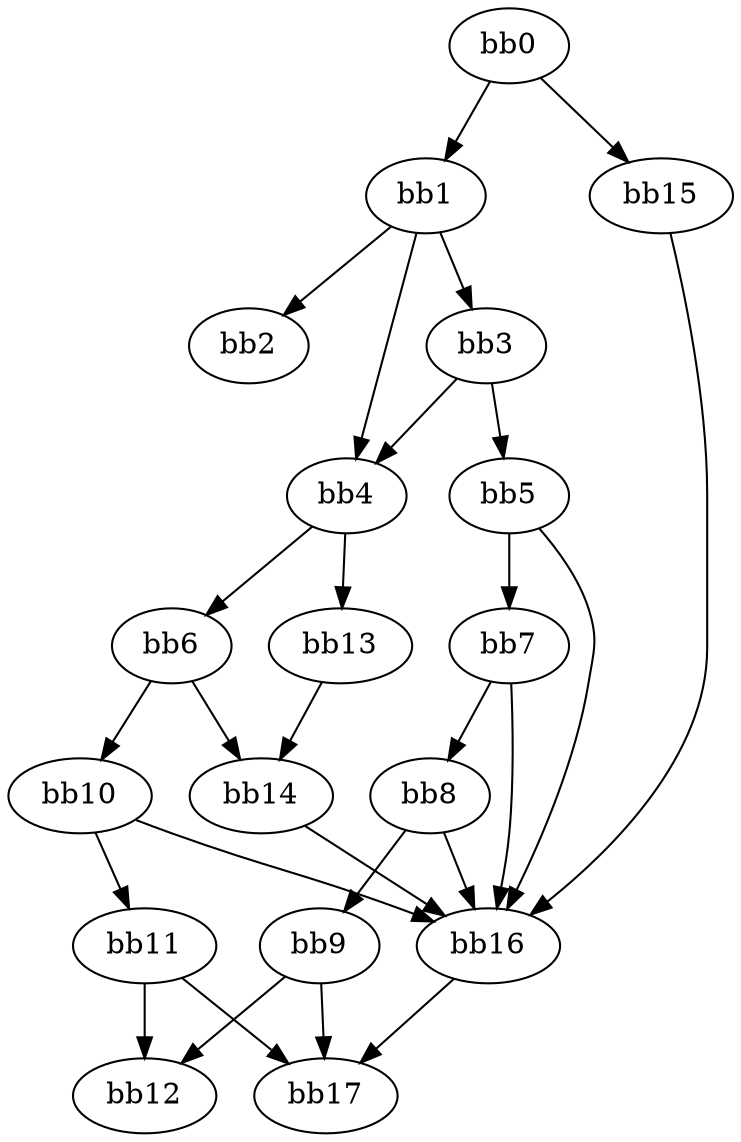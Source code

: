 digraph {
    0 [ label = "bb0\l" ]
    1 [ label = "bb1\l" ]
    2 [ label = "bb2\l" ]
    3 [ label = "bb3\l" ]
    4 [ label = "bb4\l" ]
    5 [ label = "bb5\l" ]
    6 [ label = "bb6\l" ]
    7 [ label = "bb7\l" ]
    8 [ label = "bb8\l" ]
    9 [ label = "bb9\l" ]
    10 [ label = "bb10\l" ]
    11 [ label = "bb11\l" ]
    12 [ label = "bb12\l" ]
    13 [ label = "bb13\l" ]
    14 [ label = "bb14\l" ]
    15 [ label = "bb15\l" ]
    16 [ label = "bb16\l" ]
    17 [ label = "bb17\l" ]
    0 -> 1 [ ]
    0 -> 15 [ ]
    1 -> 2 [ ]
    1 -> 3 [ ]
    1 -> 4 [ ]
    3 -> 4 [ ]
    3 -> 5 [ ]
    4 -> 6 [ ]
    4 -> 13 [ ]
    5 -> 7 [ ]
    5 -> 16 [ ]
    6 -> 10 [ ]
    6 -> 14 [ ]
    7 -> 8 [ ]
    7 -> 16 [ ]
    8 -> 9 [ ]
    8 -> 16 [ ]
    9 -> 12 [ ]
    9 -> 17 [ ]
    10 -> 11 [ ]
    10 -> 16 [ ]
    11 -> 12 [ ]
    11 -> 17 [ ]
    13 -> 14 [ ]
    14 -> 16 [ ]
    15 -> 16 [ ]
    16 -> 17 [ ]
}

